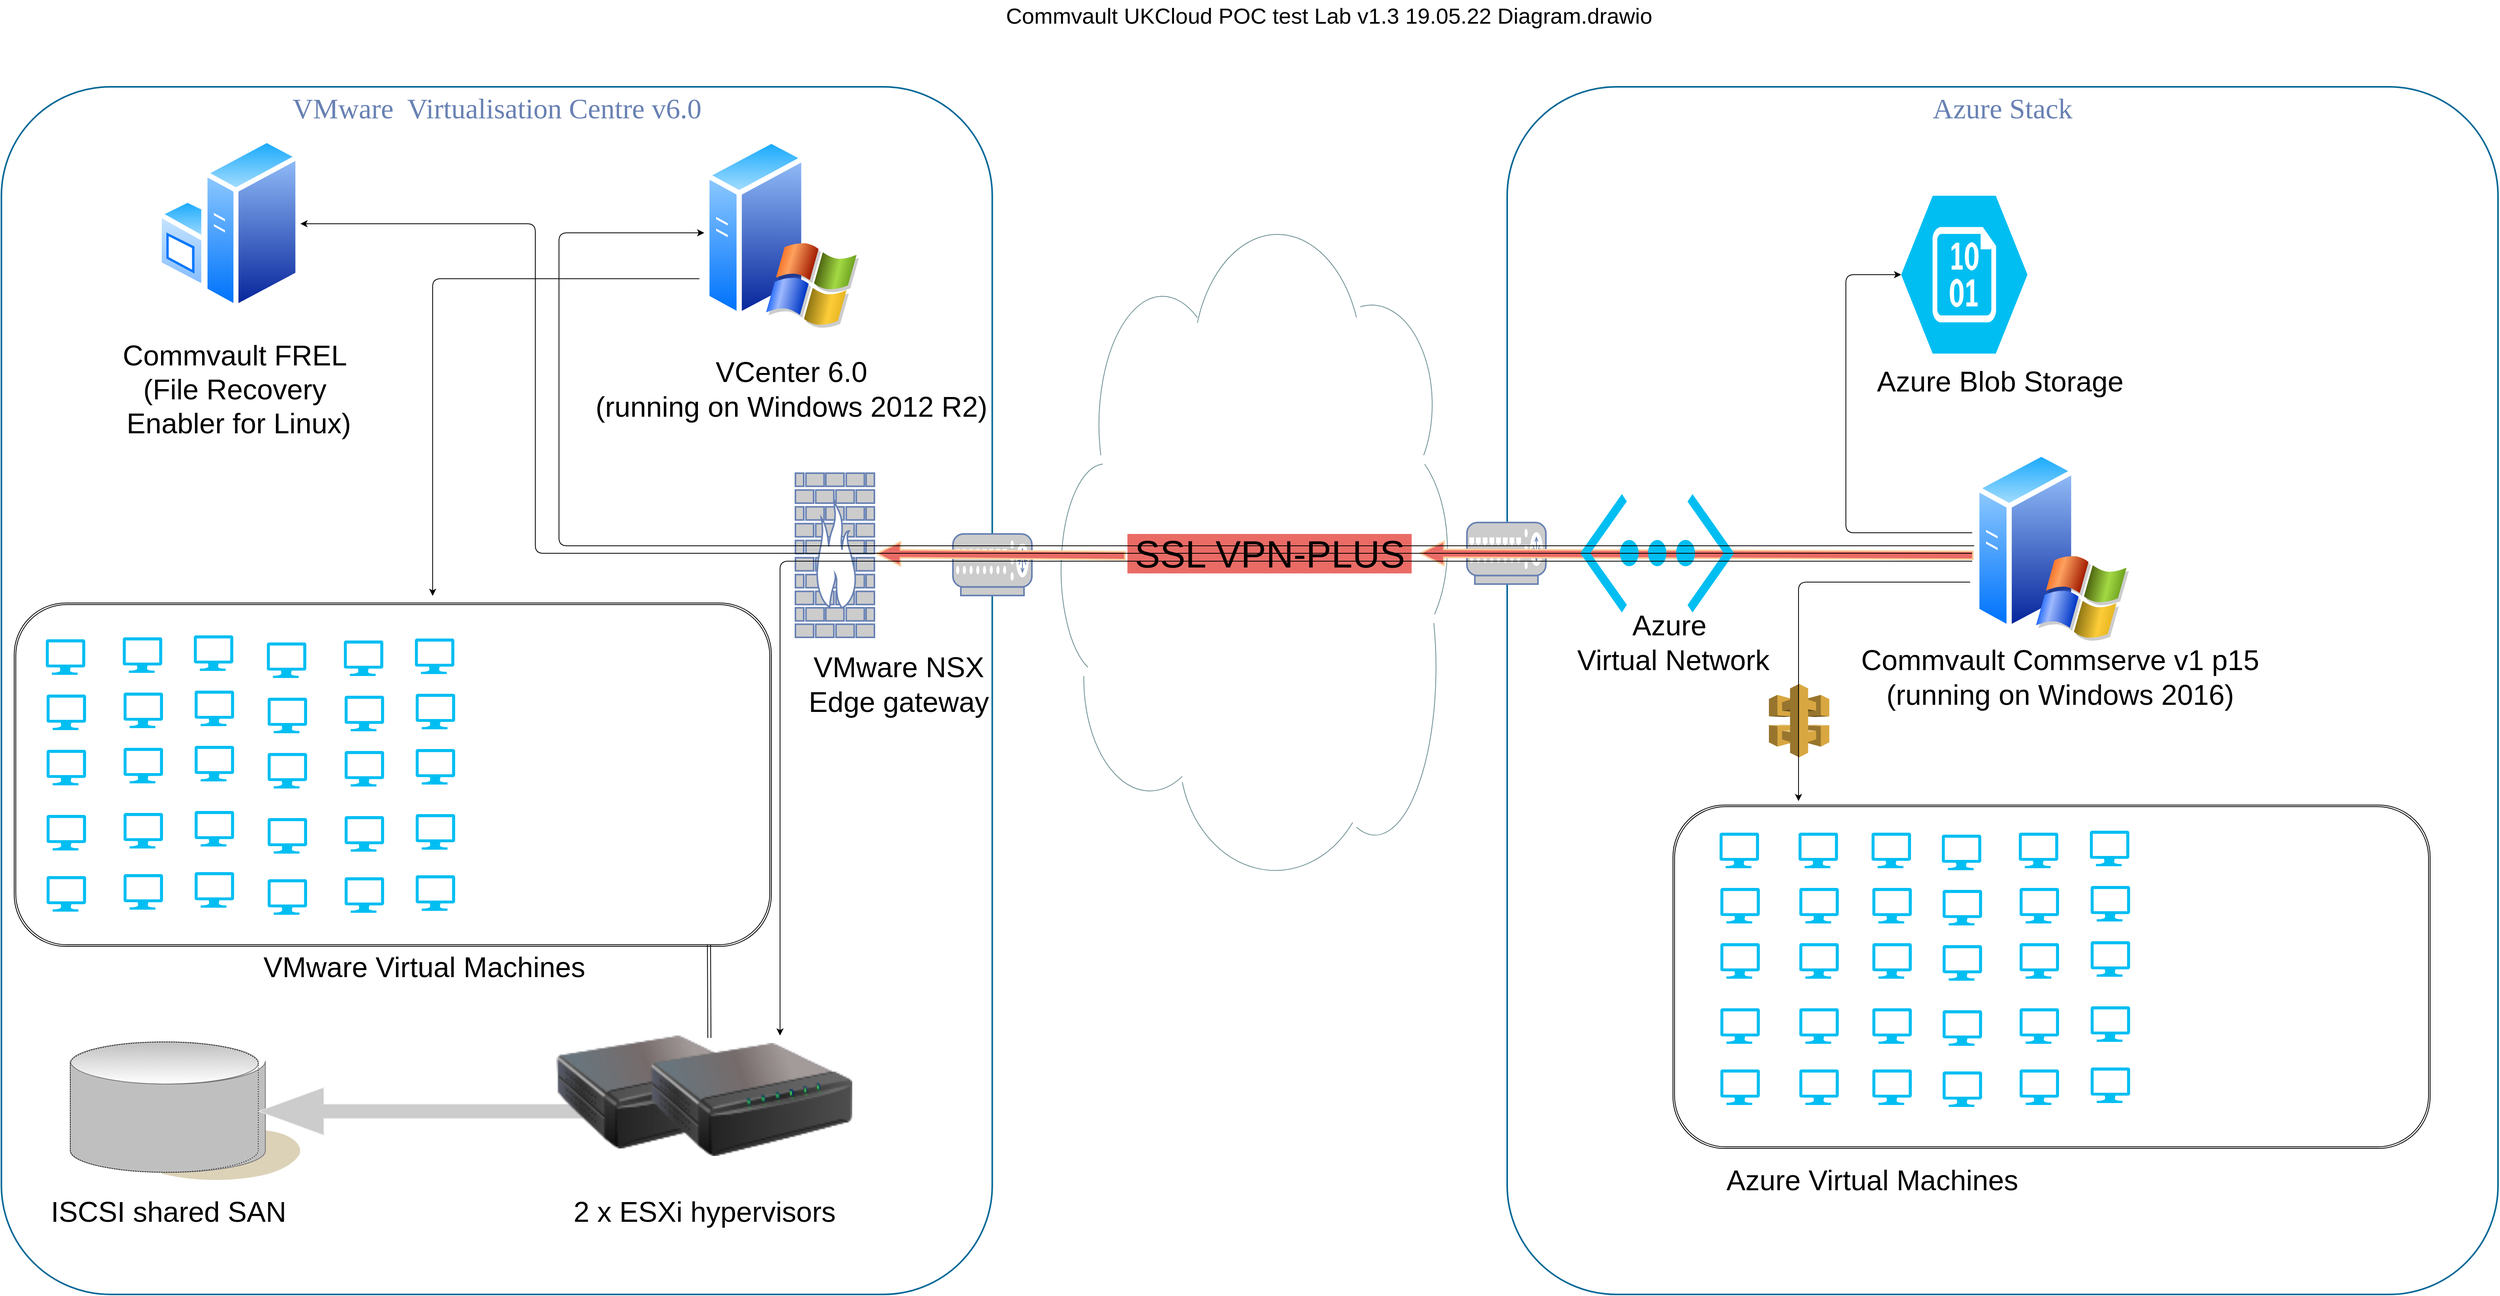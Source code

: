 <mxfile version="10.6.7" type="github"><diagram name="Page-1" id="bfe91b75-5d2c-26a0-9c1d-138518896778"><mxGraphModel dx="3980" dy="2010" grid="1" gridSize="10" guides="1" tooltips="1" connect="1" arrows="1" fold="1" page="1" pageScale="1" pageWidth="1100" pageHeight="850" background="#ffffff" math="0" shadow="0"><root><mxCell id="0"/><mxCell id="1" parent="0"/><mxCell id="DBTJwX6ibz4PtxUJpLTl-220" style="vsdxID=219;fillColor=none;gradientColor=none;strokeColor=none;labelBackgroundColor=none;rounded=0;html=1;whiteSpace=wrap;" vertex="1" parent="1"><mxGeometry x="1436" y="332" width="494" height="817" as="geometry"/></mxCell><mxCell id="DBTJwX6ibz4PtxUJpLTl-221" style="vsdxID=221;fillColor=#FFFFFF;gradientColor=none;shape=stencil(vVHLDsIgEPwajiQI6RfU+h8bu22JCGRB2/69kG1iazx58DazM/vIjjBtmiCi0CplCjecbZ8nYc5Ca+snJJsLEqYTph0C4Ujh4XvmEaqzont41gkL96naodXKrGF6YSfQtUi0OXXDVlqPfJNP6usotUhYbJIUMmQb/GGrAxpRljVycDBuc1hKM2LclX8/7H9nFfB+82Cd45T2+mcspcSRmu4F);strokeColor=none;strokeWidth=0;labelBackgroundColor=none;rounded=0;html=1;whiteSpace=wrap;" vertex="1" parent="DBTJwX6ibz4PtxUJpLTl-220"><mxGeometry x="167.864" width="211.029" height="324.562" as="geometry"/></mxCell><mxCell id="DBTJwX6ibz4PtxUJpLTl-222" style="vsdxID=222;fillColor=#FFFFFF;gradientColor=none;shape=stencil(vVHLDsIgEPwajiQI6RfU+h8bu22JCGRB2/69kG1iazx58DazM/vIjjBtmiCi0CplCjecbZ8nYc5Ca+snJJsLEqYTph0C4Ujh4XvmEaqzont41gkL96naodXKrGF6YSfQtUi0OXXDVlqPfJNP6usotUhYbJIUMmQb/GGrAxpRljVycDBuc1hKM2LclX8/7H9nFfB+82Cd45T2+mcspcSRmu4F);strokeColor=none;strokeWidth=0;labelBackgroundColor=none;rounded=0;html=1;whiteSpace=wrap;" vertex="1" parent="DBTJwX6ibz4PtxUJpLTl-220"><mxGeometry x="47.961" y="89.534" width="158.272" height="324.562" as="geometry"/></mxCell><mxCell id="DBTJwX6ibz4PtxUJpLTl-223" style="vsdxID=223;fillColor=#FFFFFF;gradientColor=none;shape=stencil(vVHLDsIgEPwajiQI6RfU+h8bu22JCGRB2/69kG1iazx58DazM/vIjjBtmiCi0CplCjecbZ8nYc5Ca+snJJsLEqYTph0C4Ujh4XvmEaqzont41gkL96naodXKrGF6YSfQtUi0OXXDVlqPfJNP6usotUhYbJIUMmQb/GGrAxpRljVycDBuc1hKM2LclX8/7H9nFfB+82Cd45T2+mcspcSRmu4F);strokeColor=none;strokeWidth=0;labelBackgroundColor=none;rounded=0;html=1;whiteSpace=wrap;" vertex="1" parent="DBTJwX6ibz4PtxUJpLTl-220"><mxGeometry y="290.986" width="105.515" height="257.411" as="geometry"/></mxCell><mxCell id="DBTJwX6ibz4PtxUJpLTl-224" style="vsdxID=224;fillColor=#FFFFFF;gradientColor=none;shape=stencil(vVHLDsIgEPwajiQI6RfU+h8bu22JCGRB2/69kG1iazx58DazM/vIjjBtmiCi0CplCjecbZ8nYc5Ca+snJJsLEqYTph0C4Ujh4XvmEaqzont41gkL96naodXKrGF6YSfQtUi0OXXDVlqPfJNP6usotUhYbJIUMmQb/GGrAxpRljVycDBuc1hKM2LclX8/7H9nFfB+82Cd45T2+mcspcSRmu4F);strokeColor=none;strokeWidth=0;labelBackgroundColor=none;rounded=0;html=1;whiteSpace=wrap;" vertex="1" parent="DBTJwX6ibz4PtxUJpLTl-220"><mxGeometry x="33.573" y="414.096" width="163.068" height="279.795" as="geometry"/></mxCell><mxCell id="DBTJwX6ibz4PtxUJpLTl-225" style="vsdxID=225;fillColor=#FFFFFF;gradientColor=none;shape=stencil(vVHLDsIgEPwajiQI6RfU+h8bu22JCGRB2/69kG1iazx58DazM/vIjjBtmiCi0CplCjecbZ8nYc5Ca+snJJsLEqYTph0C4Ujh4XvmEaqzont41gkL96naodXKrGF6YSfQtUi0OXXDVlqPfJNP6usotUhYbJIUMmQb/GGrAxpRljVycDBuc1hKM2LclX8/7H9nFfB+82Cd45T2+mcspcSRmu4F);strokeColor=none;strokeWidth=0;labelBackgroundColor=none;rounded=0;html=1;whiteSpace=wrap;" vertex="1" parent="DBTJwX6ibz4PtxUJpLTl-220"><mxGeometry x="153.476" y="458.863" width="244.602" height="335.753" as="geometry"/></mxCell><mxCell id="DBTJwX6ibz4PtxUJpLTl-226" style="vsdxID=227;fillColor=#FFFFFF;gradientColor=none;shape=stencil(vVHLDsIgEPwajiQI6RfU+h8bu22JCGRB2/69kG1iazx58DazM/vIjjBtmiCi0CplCjecbZ8nYc5Ca+snJJsLEqYTph0C4Ujh4XvmEaqzont41gkL96naodXKrGF6YSfQtUi0OXXDVlqPfJNP6usotUhYbJIUMmQb/GGrAxpRljVycDBuc1hKM2LclX8/7H9nFfB+82Cd45T2+mcspcSRmu4F);strokeColor=none;strokeWidth=0;labelBackgroundColor=none;rounded=0;html=1;whiteSpace=wrap;" vertex="1" parent="DBTJwX6ibz4PtxUJpLTl-220"><mxGeometry x="311.748" y="100.726" width="153.476" height="257.411" as="geometry"/></mxCell><mxCell id="DBTJwX6ibz4PtxUJpLTl-227" style="vsdxID=228;fillColor=#FFFFFF;gradientColor=none;shape=stencil(vVHLDsIgEPwajiQI6RfU+h8bu22JCGRB2/69kG1iazx58DazM/vIjjBtmiCi0CplCjecbZ8nYc5Ca+snJJsLEqYTph0C4Ujh4XvmEaqzont41gkL96naodXKrGF6YSfQtUi0OXXDVlqPfJNP6usotUhYbJIUMmQb/GGrAxpRljVycDBuc1hKM2LclX8/7H9nFfB+82Cd45T2+mcspcSRmu4F);strokeColor=none;strokeWidth=0;labelBackgroundColor=none;rounded=0;html=1;whiteSpace=wrap;" vertex="1" parent="DBTJwX6ibz4PtxUJpLTl-220"><mxGeometry x="335.728" y="268.603" width="153.476" height="257.411" as="geometry"/></mxCell><mxCell id="DBTJwX6ibz4PtxUJpLTl-228" style="vsdxID=229;fillColor=#FFFFFF;gradientColor=none;shape=stencil(vVHLDsIgEPwajiQI6RfU+h8bu22JCGRB2/69kG1iazx58DazM/vIjjBtmiCi0CplCjecbZ8nYc5Ca+snJJsLEqYTph0C4Ujh4XvmEaqzont41gkL96naodXKrGF6YSfQtUi0OXXDVlqPfJNP6usotUhYbJIUMmQb/GGrAxpRljVycDBuc1hKM2LclX8/7H9nFfB+82Cd45T2+mcspcSRmu4F);strokeColor=none;strokeWidth=0;labelBackgroundColor=none;rounded=0;html=1;whiteSpace=wrap;" vertex="1" parent="DBTJwX6ibz4PtxUJpLTl-220"><mxGeometry x="321.34" y="324.562" width="153.476" height="425.288" as="geometry"/></mxCell><mxCell id="DBTJwX6ibz4PtxUJpLTl-229" value="" style="verticalAlign=middle;align=center;vsdxID=230;fillColor=#FFFFFF;gradientColor=none;shape=stencil(vVHLDsIgEPwajiQI6RfU+h8bu22JCGRB2/69kG1iazx58DazM/vIjjBtmiCi0CplCjecbZ8nYc5Ca+snJJsLEqYTph0C4Ujh4XvmEaqzont41gkL96naodXKrGF6YSfQtUi0OXXDVlqPfJNP6usotUhYbJIUMmQb/GGrAxpRljVycDBuc1hKM2LclX8/7H9nFfB+82Cd45T2+mcspcSRmu4F);strokeColor=none;strokeWidth=0;labelBackgroundColor=none;rounded=0;html=1;whiteSpace=wrap;" vertex="1" parent="DBTJwX6ibz4PtxUJpLTl-220"><mxGeometry x="86.33" y="190.26" width="316.544" height="425.288" as="geometry"/></mxCell><mxCell id="DBTJwX6ibz4PtxUJpLTl-230" style="vsdxID=231;fillColor=#FFFFFF;gradientColor=none;shape=stencil(hVFLDsIgED0NSwhCSuq66j2IpS0RoRnQ1tsLIrGtJu7ezPuQeSDe+EGOCjHqA7iLmnQbBsQPiDFtBwU6RIT4EfGmc6B6cDfb5nmUSZnQ1d1Twpx9FSW8Ti5GH3mzo/Q1n7LcaLuQF7KIRUWEWMolnCMLJZ2RmmcDbOJL4iZvT2rx5rGctcfgggza2ZXaSOgVjm/hzsh+RflJqfFr/fOYv7dH8Omt08bk2pf8tue4yn/Ej08=);strokeColor=none;strokeWidth=0;labelBackgroundColor=none;rounded=0;html=1;whiteSpace=wrap;" vertex="1" parent="DBTJwX6ibz4PtxUJpLTl-220"><mxGeometry x="172.66" width="201.437" height="156.685" as="geometry"/></mxCell><mxCell id="DBTJwX6ibz4PtxUJpLTl-231" style="vsdxID=232;fillColor=none;gradientColor=none;shape=stencil(ZVDbDoIwDP2aPY6MFRN5Rv2PRQosIiPdFPx7N7uo6NvpubTbEdD4wcwotPKB3AUX24ZBwEFobacByYaIBBwFNJ0j7Mndppbn2SRnQld3TxtWzpVKpYxWD55rKOr6xZzYbugcVcr2nS72wAHKibKCoqyYy67tyveJVZrVekkumGDdtPGOhnqU8ZjsRtNvJL8gzn90fl4En69xK9/abw2R4grh+AQ=);strokeColor=#6c8f93;labelBackgroundColor=none;rounded=0;html=1;whiteSpace=wrap;" vertex="1" parent="DBTJwX6ibz4PtxUJpLTl-220"><mxGeometry x="172.66" width="201.437" height="111.918" as="geometry"/></mxCell><mxCell id="DBTJwX6ibz4PtxUJpLTl-232" style="vsdxID=233;fillColor=#FFFFFF;gradientColor=none;shape=stencil(jVHLEsIgEPsajjAUUHuv9T8YS1tGhM6Ctv69ID5a68HbkmyS2YB45Xs5KMSoD+BOatRN6BHfI8a07RXoECfEa8Sr1oHqwF1sk9+DTJtpOrtrcpiybiuIEEnF6C0jJSW78oEcssBoOxMUlC7WC05EMV+XcIwsrP1hFfD2JOVmafoKmbCctMfgggza2cw+OSOhUzjG4dbIbkH5UalhBf+8548C4vCpr9XG5Pbn/HfdEcpfxes7);strokeColor=none;strokeWidth=0;labelBackgroundColor=none;rounded=0;html=1;whiteSpace=wrap;" vertex="1" parent="DBTJwX6ibz4PtxUJpLTl-220"><mxGeometry x="47.961" y="78.342" width="124.699" height="201.452" as="geometry"/></mxCell><mxCell id="DBTJwX6ibz4PtxUJpLTl-233" style="vsdxID=234;fillColor=none;gradientColor=none;shape=stencil(ZVDbEoIgEP0aHmEQqHw3/Q8mUZlMnIXS/j5occp6O3suu3CIrPygZ0ME9wHc1Sy2DQORZyKEnQYDNkREZE1k1TkwPbj71OI86+RM6OYeacOKuYLzlBH8mWfJVPFmGrRruEQVsv2omFIYgJwoOTuVSG07WXnYL92OrFSv1lNwQQfrJlSzNmroDY3naDfqfif5xZj5j84PjODzOezlW/stIlJYoqxf);strokeColor=#6c8f93;labelBackgroundColor=none;rounded=0;html=1;whiteSpace=wrap;" vertex="1" parent="DBTJwX6ibz4PtxUJpLTl-220"><mxGeometry x="47.961" y="78.342" width="124.699" height="201.452" as="geometry"/></mxCell><mxCell id="DBTJwX6ibz4PtxUJpLTl-234" style="vsdxID=235;fillColor=#FFFFFF;gradientColor=none;shape=stencil(hZHRDoMgDEW/hkcIg0Tds3P/QSYqGQNT2XR/P0hNhrpkb+Xe09u0EFlPgxo1EXwK4O96Nm0YiLwQIYwbNJgQKyIbIuvOg+7BP12L71ElMlUP/0oJC/YVJeMidQn+RkUwicIVeWtcxvM9znNWwS06cMyGlT6XrKhQWqET55u8qmSyWAmqFjNR8EEF410+j1sFvaZxHu2s6jfWNGs9HuSf2/zfPhbf03XGWrx87u9PHSX8Jtl8AA==);strokeColor=none;strokeWidth=0;labelBackgroundColor=none;rounded=0;html=1;whiteSpace=wrap;" vertex="1" parent="DBTJwX6ibz4PtxUJpLTl-220"><mxGeometry x="28.777" y="559.589" width="124.699" height="145.493" as="geometry"/></mxCell><mxCell id="DBTJwX6ibz4PtxUJpLTl-235" style="vsdxID=236;fillColor=none;gradientColor=none;shape=stencil(ZZDREoIgEEW/hkccghm0Z7P/2MlVmUychdL+PgimtN527z27C5ep2g0wI5PCebJXXEzrB6ZOTEozDUjGh4qphqm6s4Q92fvUpn6GSMbqZh9xw5rmRCFkHJLimYV3d04s0CU4lFldfmDK9LEsdJWkDB2E2O2rykLpTHBYjeNkPXhjp+09MQL1yMM93o3Q7yy3IM5/cn5hKL5fS6lsvd8YgpQiVM0L);strokeColor=#6c8f93;labelBackgroundColor=none;rounded=0;html=1;whiteSpace=wrap;" vertex="1" parent="DBTJwX6ibz4PtxUJpLTl-220"><mxGeometry x="28.777" y="559.589" width="124.699" height="145.493" as="geometry"/></mxCell><mxCell id="DBTJwX6ibz4PtxUJpLTl-236" style="vsdxID=237;fillColor=#FFFFFF;gradientColor=none;shape=stencil(hZFBDsIgEEVPwxJCQUld13oPYmlLRGgGtPX2UrGxVBN3w/9v/mQGxCvfy0EhRn0Ad1GjbkKP+BExpm2vQIdYIV4jXrUOVAfuZpv0HuRMztXV3eeEKfUVeyIOcxejj6QIQdhLOCXeaLviy5IUZcYXlK5xCefowYLvCE80bOOXRJqnkUK8bSwn7TG4IIN2NoONhE7hOAq3RnaZ5Uelhi/55y7/d4/F53CtNibdfe1vDx2l9Em8fgI=);strokeColor=none;strokeWidth=0;labelBackgroundColor=none;rounded=0;html=1;whiteSpace=wrap;" vertex="1" parent="DBTJwX6ibz4PtxUJpLTl-220"><mxGeometry x="378.893" y="89.534" width="91.126" height="190.26" as="geometry"/></mxCell><mxCell id="DBTJwX6ibz4PtxUJpLTl-237" style="vsdxID=238;fillColor=none;gradientColor=none;shape=stencil(ZZDRDsIgDEW/hkcIA7Psfc7/IK4bxDmWgm7+vWAxOn27vfe0hTLdBmsWYEqGiP4Cq+ujZfrIlHKzBXQxKaY7ptvBI4zob3NP9WIymdXV3/OEjfqaRlRN7lLyQU4l5as+EW7wnDJ84wehicaC17VQ5BRE7qeJqi4xN5sLHH000fl5B08GR+BpFR8mM+6isAIsf3Z5XBKfj9FNvrPfIySLDqi7Jw==);strokeColor=#6c8f93;labelBackgroundColor=none;rounded=0;html=1;whiteSpace=wrap;" vertex="1" parent="DBTJwX6ibz4PtxUJpLTl-220"><mxGeometry x="378.893" y="89.534" width="91.126" height="190.26" as="geometry"/></mxCell><mxCell id="DBTJwX6ibz4PtxUJpLTl-238" style="vsdxID=239;fillColor=#FFFFFF;gradientColor=none;shape=stencil(hVHdDoIgFH4aLmEIpXlt9h4sUVkk7kBJbx+EW1Jt3X3n+znsfCDe2FHMEjFqHZiLXFTnRsSPiDE1jRKUCwjxFvGmNyAHMLepS/MsojOiq7nHDT7laEww+kjTviS0fDGnZNZq2pgPlLA6CxSUbu0CzkEDn4sUVnfFSZWY1VHuSF1kC9eEx8Iri8E44ZSZMk0LGCQOT+FeiyGT7CLl/EX/vOXP4QG8K+uV1qnxrf5ZcaDS9/D2CQ==);strokeColor=none;strokeWidth=0;labelBackgroundColor=none;rounded=0;html=1;whiteSpace=wrap;" vertex="1" parent="DBTJwX6ibz4PtxUJpLTl-220"><mxGeometry x="402.874" y="290.986" width="86.33" height="190.26" as="geometry"/></mxCell><mxCell id="DBTJwX6ibz4PtxUJpLTl-239" style="vsdxID=240;fillColor=none;gradientColor=none;shape=stencil(ZVDbDoIwDP2aPY7MVQPviP/RyIBFZKQbgn/vZpco+nZubbcjoPYDzkZo5QO5m1ltGwYBZ6G1nQZDNkQkoBFQd45MT26ZWuYzpmRCd/dIGzaeO0JRQZrS6snKQak3v3Ac6Ro9ynFdnThMOV1CUbKSE2q3LLNN4ma9JBcwWDftvBGpNzKekd2I/c7yqzHzn5wfFsHnU9zHt/dbQJS4PGhe);strokeColor=#6c8f93;labelBackgroundColor=none;rounded=0;html=1;whiteSpace=wrap;" vertex="1" parent="DBTJwX6ibz4PtxUJpLTl-220"><mxGeometry x="460.427" y="290.986" width="28.777" height="190.26" as="geometry"/></mxCell><mxCell id="DBTJwX6ibz4PtxUJpLTl-240" style="vsdxID=241;fillColor=#FFFFFF;gradientColor=none;shape=stencil(jVFLDsIgED0NyxIyxCLrqvcglrZEhGaKtt5eKiQWdeHu8T4zmQfhzTSoURNgU0B/0bNpw0D4gQAYN2g0ISLCj4Q3nUfdo7+5Nr1HtTpXdPX3dcKScsAp7NcUsEdmGJXixZxSwBq3CbDCLGsKhVnhOaqYzaKmAlIAc0JIyjKVTVJQ2BVT846lUouZKvRBBeNdoVmFva7itqqzqi+kadZ6/KJ/HvPH9RG8u+uMtan6rf7ZdaTSP/HjEw==);strokeColor=none;strokeWidth=0;labelBackgroundColor=none;rounded=0;html=1;whiteSpace=wrap;" vertex="1" parent="DBTJwX6ibz4PtxUJpLTl-220"><mxGeometry x="374.097" y="492.438" width="100.718" height="268.603" as="geometry"/></mxCell><mxCell id="DBTJwX6ibz4PtxUJpLTl-241" style="vsdxID=242;fillColor=none;gradientColor=none;shape=stencil(ZVBLDoMgED0NSwiBVOLa2ntM6qikVsyA1d6+UEha292b95mBx3TjR1iQKekDuRtutgsj02emlJ1HJBsiYrpluukd4UBunbs8L5CcCd3dI23Yc06mhJLPPNWVUObNXLIZ6BpVKmZTCaNygErC1EIWqphqI9TpsLXc2Dns1nNyAYJ180GbgAbk8RrvJxgOkt8Qlz+6vC+Cz89yKd/abwuRyg3q9gU=);strokeColor=#6c8f93;labelBackgroundColor=none;rounded=0;html=1;whiteSpace=wrap;" vertex="1" parent="DBTJwX6ibz4PtxUJpLTl-220"><mxGeometry x="374.097" y="492.438" width="100.718" height="268.603" as="geometry"/></mxCell><mxCell id="DBTJwX6ibz4PtxUJpLTl-242" style="vsdxID=243;fillColor=#FFFFFF;gradientColor=none;shape=stencil(hVHbDsIgDP0aHiEMMrM9T/0P4thGRFgKuvn3gkxl08S3055L0xbxxg1ilIhR58Ge5aRaPyC+R4wpM0hQPiDED4g3nQXZg72aNtWjiMqILvYWE+bkKyiNHkbvqS4LUlfPzjHJtTKZvC5JxVYGmosFnAID22x4hTNCF/ci2RWk5Ku8t2nGYlYOg/XCK2vyaVQL6CUO03CnRb+i3CTl+NX+uczf3QP43K1TWqez5/z2zqGVfsQPDw==);strokeColor=none;strokeWidth=0;labelBackgroundColor=none;rounded=0;html=1;whiteSpace=wrap;" vertex="1" parent="DBTJwX6ibz4PtxUJpLTl-220"><mxGeometry y="290.986" width="52.757" height="257.411" as="geometry"/></mxCell><mxCell id="DBTJwX6ibz4PtxUJpLTl-243" style="vsdxID=244;fillColor=none;gradientColor=none;shape=stencil(ZVBBEoMgDHwNRxwM1g9Y+49MRWVqxQlY7e8LE8dqe9vdbLKwQle+x8kIUD6Qe5jFNqEX+ioA7NgbsiEioWuhq9aR6cjNY8N8wuRM6Ole6cLKe7lSaQfUmzmzG1uR7nFCu7XIdMlu2uwXyBSwtLnKIoP8dHKPWCWu1ktyAYN14zFQDUidkTFQtgN2p5FfjJn+5O2JEXy/xq0cZ781RIkr1PUH);strokeColor=#6c8f93;labelBackgroundColor=none;rounded=0;html=1;whiteSpace=wrap;" vertex="1" parent="DBTJwX6ibz4PtxUJpLTl-220"><mxGeometry y="290.986" width="52.757" height="257.411" as="geometry"/></mxCell><mxCell id="DBTJwX6ibz4PtxUJpLTl-244" style="vsdxID=245;fillColor=#FFFFFF;gradientColor=none;shape=stencil(hVHbDsIgDP0aHiEMtun71P8gjm1EhKWgm38vCMZtmvjW03Np2iLeuEGMEjHqPNiLnFTrB8QPiDFlBgnKhwrxI+JNZ0H2YG+mTXgUURmrq73HhDn5qpJULLoYfaQOfaFTEmtlFmK6EjJOduVSLOAcWHgn16TgyQDZUdCcMG9w5qs9qYuswGJWDoP1witrVvO1gF7iMA13WvQryk1Sjl/tn8v82TwUn5t1Sut08iW/vXFopf/w4xM=);strokeColor=none;strokeWidth=0;labelBackgroundColor=none;rounded=0;html=1;whiteSpace=wrap;" vertex="1" parent="DBTJwX6ibz4PtxUJpLTl-220"><mxGeometry x="153.476" y="649.123" width="215.825" height="156.685" as="geometry"/></mxCell><mxCell id="DBTJwX6ibz4PtxUJpLTl-245" style="vsdxID=246;fillColor=none;gradientColor=none;shape=stencil(ZZBdEoIwDIRP08cy/RE9AOI9MhKgI1ImLYK3t51WBX1Ldr8k7TJduR4mZEo4T/aGi2l8z/SZKWXGHsn4UDFdM121lrAjO49N6ieIZKzu9hE3rGlOxAklntvukkCga3Aog+WxkDrBlGmp5UfLlBT7hYeyOL0JDqtxnKwHb+y4Oz8AdcjDQd4O0O0styBOf3J+Yii+H0uZbL3fEIKUAtT1Cw==);strokeColor=#6c8f93;labelBackgroundColor=none;rounded=0;html=1;whiteSpace=wrap;" vertex="1" parent="DBTJwX6ibz4PtxUJpLTl-220"><mxGeometry x="153.476" y="693.89" width="215.825" height="111.918" as="geometry"/></mxCell><mxCell id="7c3789c024ecab99-78" value="&lt;font style=&quot;font-size: 36px&quot;&gt;VMware&amp;nbsp; Virtualisation Centre v6.0&lt;/font&gt;" style="rounded=1;whiteSpace=wrap;html=1;shadow=0;comic=0;strokeColor=#036897;strokeWidth=2;fillColor=none;fontFamily=Verdana;fontSize=28;fontColor=#6881B3;align=center;arcSize=11;verticalAlign=top;" parent="1" vertex="1"><mxGeometry x="93.786" y="145" width="1255" height="1530" as="geometry"/></mxCell><mxCell id="FlBXMyWdOiOP7qMQ7Jjb-36" value="" style="shape=ext;double=1;rounded=1;whiteSpace=wrap;html=1;" parent="1" vertex="1"><mxGeometry x="2211" y="1055" width="959" height="435" as="geometry"/></mxCell><mxCell id="7c3789c024ecab99-8" value="" style="fontColor=#0066CC;verticalAlign=top;verticalLabelPosition=bottom;labelPosition=center;align=center;html=1;fillColor=#CCCCCC;strokeColor=#6881B3;gradientColor=none;gradientDirection=north;strokeWidth=2;shape=mxgraph.networks.firewall;rounded=0;shadow=0;comic=0;" parent="1" vertex="1"><mxGeometry x="1099.5" y="634.5" width="100" height="208" as="geometry"/></mxCell><mxCell id="7c3789c024ecab99-10" value="" style="fontColor=#0066CC;verticalAlign=top;verticalLabelPosition=bottom;labelPosition=center;align=center;html=1;fillColor=#CCCCCC;strokeColor=#6881B3;gradientColor=none;gradientDirection=north;strokeWidth=2;shape=mxgraph.networks.router;rounded=0;shadow=0;comic=0;" parent="1" vertex="1"><mxGeometry x="1299" y="711.5" width="100" height="78" as="geometry"/></mxCell><mxCell id="FlBXMyWdOiOP7qMQ7Jjb-13" value="&lt;font style=&quot;font-size: 36px&quot;&gt;Azure Stack&lt;/font&gt;" style="rounded=1;whiteSpace=wrap;html=1;shadow=0;comic=0;strokeColor=#036897;strokeWidth=2;fillColor=none;fontFamily=Verdana;fontSize=28;fontColor=#6881B3;align=center;arcSize=11;verticalAlign=top;" parent="1" vertex="1"><mxGeometry x="2001" y="145" width="1255" height="1530" as="geometry"/></mxCell><mxCell id="FlBXMyWdOiOP7qMQ7Jjb-41" value="&lt;font style=&quot;font-size: 36px&quot;&gt;Azure Virtual Machines&lt;br&gt;&lt;/font&gt;" style="text;html=1;resizable=0;autosize=1;align=center;verticalAlign=middle;points=[];fillColor=none;strokeColor=none;rounded=0;fontSize=28;" parent="1" vertex="1"><mxGeometry x="2267.5" y="1510" width="390" height="40" as="geometry"/></mxCell><mxCell id="FlBXMyWdOiOP7qMQ7Jjb-43" value="" style="group" parent="1" vertex="1" connectable="0"><mxGeometry x="2370" y="1090" width="51" height="345" as="geometry"/></mxCell><mxCell id="FlBXMyWdOiOP7qMQ7Jjb-44" value="" style="verticalLabelPosition=bottom;html=1;verticalAlign=top;align=center;strokeColor=none;fillColor=#00BEF2;shape=mxgraph.azure.computer;pointerEvents=1;" parent="FlBXMyWdOiOP7qMQ7Jjb-43" vertex="1"><mxGeometry width="50" height="45" as="geometry"/></mxCell><mxCell id="FlBXMyWdOiOP7qMQ7Jjb-45" value="" style="verticalLabelPosition=bottom;html=1;verticalAlign=top;align=center;strokeColor=none;fillColor=#00BEF2;shape=mxgraph.azure.computer;pointerEvents=1;" parent="FlBXMyWdOiOP7qMQ7Jjb-43" vertex="1"><mxGeometry x="1" y="300" width="50" height="45" as="geometry"/></mxCell><mxCell id="FlBXMyWdOiOP7qMQ7Jjb-46" value="" style="verticalLabelPosition=bottom;html=1;verticalAlign=top;align=center;strokeColor=none;fillColor=#00BEF2;shape=mxgraph.azure.computer;pointerEvents=1;" parent="FlBXMyWdOiOP7qMQ7Jjb-43" vertex="1"><mxGeometry x="1" y="222.5" width="50" height="45" as="geometry"/></mxCell><mxCell id="FlBXMyWdOiOP7qMQ7Jjb-47" value="" style="verticalLabelPosition=bottom;html=1;verticalAlign=top;align=center;strokeColor=none;fillColor=#00BEF2;shape=mxgraph.azure.computer;pointerEvents=1;" parent="FlBXMyWdOiOP7qMQ7Jjb-43" vertex="1"><mxGeometry x="1" y="140" width="50" height="45" as="geometry"/></mxCell><mxCell id="FlBXMyWdOiOP7qMQ7Jjb-48" value="" style="verticalLabelPosition=bottom;html=1;verticalAlign=top;align=center;strokeColor=none;fillColor=#00BEF2;shape=mxgraph.azure.computer;pointerEvents=1;" parent="FlBXMyWdOiOP7qMQ7Jjb-43" vertex="1"><mxGeometry x="1" y="70" width="50" height="45" as="geometry"/></mxCell><mxCell id="FlBXMyWdOiOP7qMQ7Jjb-49" value="" style="group" parent="1" vertex="1" connectable="0"><mxGeometry x="2462.5" y="1090" width="51" height="345" as="geometry"/></mxCell><mxCell id="FlBXMyWdOiOP7qMQ7Jjb-50" value="" style="verticalLabelPosition=bottom;html=1;verticalAlign=top;align=center;strokeColor=none;fillColor=#00BEF2;shape=mxgraph.azure.computer;pointerEvents=1;" parent="FlBXMyWdOiOP7qMQ7Jjb-49" vertex="1"><mxGeometry width="50" height="45" as="geometry"/></mxCell><mxCell id="FlBXMyWdOiOP7qMQ7Jjb-51" value="" style="verticalLabelPosition=bottom;html=1;verticalAlign=top;align=center;strokeColor=none;fillColor=#00BEF2;shape=mxgraph.azure.computer;pointerEvents=1;" parent="FlBXMyWdOiOP7qMQ7Jjb-49" vertex="1"><mxGeometry x="1" y="300" width="50" height="45" as="geometry"/></mxCell><mxCell id="FlBXMyWdOiOP7qMQ7Jjb-52" value="" style="verticalLabelPosition=bottom;html=1;verticalAlign=top;align=center;strokeColor=none;fillColor=#00BEF2;shape=mxgraph.azure.computer;pointerEvents=1;" parent="FlBXMyWdOiOP7qMQ7Jjb-49" vertex="1"><mxGeometry x="1" y="222.5" width="50" height="45" as="geometry"/></mxCell><mxCell id="FlBXMyWdOiOP7qMQ7Jjb-53" value="" style="verticalLabelPosition=bottom;html=1;verticalAlign=top;align=center;strokeColor=none;fillColor=#00BEF2;shape=mxgraph.azure.computer;pointerEvents=1;" parent="FlBXMyWdOiOP7qMQ7Jjb-49" vertex="1"><mxGeometry x="1" y="140" width="50" height="45" as="geometry"/></mxCell><mxCell id="FlBXMyWdOiOP7qMQ7Jjb-54" value="" style="verticalLabelPosition=bottom;html=1;verticalAlign=top;align=center;strokeColor=none;fillColor=#00BEF2;shape=mxgraph.azure.computer;pointerEvents=1;" parent="FlBXMyWdOiOP7qMQ7Jjb-49" vertex="1"><mxGeometry x="1" y="70" width="50" height="45" as="geometry"/></mxCell><mxCell id="FlBXMyWdOiOP7qMQ7Jjb-67" value="&lt;font style=&quot;font-size: 36px&quot;&gt;VMware NSX &lt;br&gt;Edge gateway&lt;br&gt;&lt;/font&gt;" style="text;html=1;resizable=0;autosize=1;align=center;verticalAlign=middle;points=[];fillColor=none;strokeColor=none;rounded=0;fontSize=28;" parent="1" vertex="1"><mxGeometry x="1110" y="861.5" width="240" height="80" as="geometry"/></mxCell><mxCell id="FlBXMyWdOiOP7qMQ7Jjb-68" value="&lt;font style=&quot;font-size: 36px&quot;&gt;VCenter 6.0&lt;br&gt;(running on Windows 2012 R2)&lt;br&gt;&lt;/font&gt;" style="text;html=1;resizable=0;autosize=1;align=center;verticalAlign=middle;points=[];fillColor=none;strokeColor=none;rounded=0;fontSize=28;" parent="1" vertex="1"><mxGeometry x="839" y="487.5" width="510" height="80" as="geometry"/></mxCell><mxCell id="DBTJwX6ibz4PtxUJpLTl-72" value="" style="group" vertex="1" connectable="0" parent="1"><mxGeometry x="2460" y="283" width="330" height="254.5" as="geometry"/></mxCell><mxCell id="FlBXMyWdOiOP7qMQ7Jjb-16" value="" style="verticalLabelPosition=bottom;html=1;verticalAlign=top;align=center;strokeColor=none;fillColor=#00BEF2;shape=mxgraph.azure.storage_blob;" parent="DBTJwX6ibz4PtxUJpLTl-72" vertex="1"><mxGeometry x="40" width="160" height="200" as="geometry"/></mxCell><mxCell id="FlBXMyWdOiOP7qMQ7Jjb-27" value="&lt;font style=&quot;font-size: 36px&quot;&gt;Azure Blob Storage&lt;br&gt;&lt;/font&gt;" style="text;html=1;resizable=0;autosize=1;align=center;verticalAlign=middle;points=[];fillColor=none;strokeColor=none;rounded=0;fontSize=28;" parent="DBTJwX6ibz4PtxUJpLTl-72" vertex="1"><mxGeometry y="214.5" width="330" height="40" as="geometry"/></mxCell><mxCell id="DBTJwX6ibz4PtxUJpLTl-73" value="" style="group" vertex="1" connectable="0" parent="1"><mxGeometry x="2439.5" y="752" width="521" height="181" as="geometry"/></mxCell><mxCell id="FlBXMyWdOiOP7qMQ7Jjb-26" value="&lt;font style=&quot;font-size: 36px&quot;&gt;Commvault Commserve v1 p15&lt;br&gt;(running on Windows 2016)&lt;br&gt;&lt;/font&gt;" style="text;html=1;resizable=0;autosize=1;align=center;verticalAlign=middle;points=[];fillColor=none;strokeColor=none;rounded=0;fontSize=28;" parent="DBTJwX6ibz4PtxUJpLTl-73" vertex="1"><mxGeometry x="1" y="101" width="520" height="80" as="geometry"/></mxCell><mxCell id="DBTJwX6ibz4PtxUJpLTl-76" value="" style="shape=ext;double=1;rounded=1;whiteSpace=wrap;html=1;" vertex="1" parent="1"><mxGeometry x="110" y="799" width="959" height="435" as="geometry"/></mxCell><mxCell id="DBTJwX6ibz4PtxUJpLTl-111" value="" style="group" vertex="1" connectable="0" parent="1"><mxGeometry x="2270" y="1090" width="51" height="345" as="geometry"/></mxCell><mxCell id="FlBXMyWdOiOP7qMQ7Jjb-42" value="" style="group" parent="DBTJwX6ibz4PtxUJpLTl-111" vertex="1" connectable="0"><mxGeometry width="51" height="345" as="geometry"/></mxCell><mxCell id="FlBXMyWdOiOP7qMQ7Jjb-28" value="" style="verticalLabelPosition=bottom;html=1;verticalAlign=top;align=center;strokeColor=none;fillColor=#00BEF2;shape=mxgraph.azure.computer;pointerEvents=1;" parent="FlBXMyWdOiOP7qMQ7Jjb-42" vertex="1"><mxGeometry width="50" height="45" as="geometry"/></mxCell><mxCell id="FlBXMyWdOiOP7qMQ7Jjb-30" value="" style="verticalLabelPosition=bottom;html=1;verticalAlign=top;align=center;strokeColor=none;fillColor=#00BEF2;shape=mxgraph.azure.computer;pointerEvents=1;" parent="FlBXMyWdOiOP7qMQ7Jjb-42" vertex="1"><mxGeometry x="1" y="300" width="50" height="45" as="geometry"/></mxCell><mxCell id="FlBXMyWdOiOP7qMQ7Jjb-32" value="" style="verticalLabelPosition=bottom;html=1;verticalAlign=top;align=center;strokeColor=none;fillColor=#00BEF2;shape=mxgraph.azure.computer;pointerEvents=1;" parent="FlBXMyWdOiOP7qMQ7Jjb-42" vertex="1"><mxGeometry x="1" y="222.5" width="50" height="45" as="geometry"/></mxCell><mxCell id="FlBXMyWdOiOP7qMQ7Jjb-33" value="" style="verticalLabelPosition=bottom;html=1;verticalAlign=top;align=center;strokeColor=none;fillColor=#00BEF2;shape=mxgraph.azure.computer;pointerEvents=1;" parent="FlBXMyWdOiOP7qMQ7Jjb-42" vertex="1"><mxGeometry x="1" y="140" width="50" height="45" as="geometry"/></mxCell><mxCell id="FlBXMyWdOiOP7qMQ7Jjb-34" value="" style="verticalLabelPosition=bottom;html=1;verticalAlign=top;align=center;strokeColor=none;fillColor=#00BEF2;shape=mxgraph.azure.computer;pointerEvents=1;" parent="FlBXMyWdOiOP7qMQ7Jjb-42" vertex="1"><mxGeometry x="1" y="70" width="50" height="45" as="geometry"/></mxCell><mxCell id="DBTJwX6ibz4PtxUJpLTl-140" value="" style="group" vertex="1" connectable="0" parent="1"><mxGeometry x="430" y="844" width="238.5" height="350" as="geometry"/></mxCell><mxCell id="DBTJwX6ibz4PtxUJpLTl-121" value="" style="group" vertex="1" connectable="0" parent="DBTJwX6ibz4PtxUJpLTl-140"><mxGeometry y="5" width="51" height="345" as="geometry"/></mxCell><mxCell id="DBTJwX6ibz4PtxUJpLTl-122" value="" style="verticalLabelPosition=bottom;html=1;verticalAlign=top;align=center;strokeColor=none;fillColor=#00BEF2;shape=mxgraph.azure.computer;pointerEvents=1;" vertex="1" parent="DBTJwX6ibz4PtxUJpLTl-121"><mxGeometry width="50" height="45" as="geometry"/></mxCell><mxCell id="DBTJwX6ibz4PtxUJpLTl-123" value="" style="verticalLabelPosition=bottom;html=1;verticalAlign=top;align=center;strokeColor=none;fillColor=#00BEF2;shape=mxgraph.azure.computer;pointerEvents=1;" vertex="1" parent="DBTJwX6ibz4PtxUJpLTl-121"><mxGeometry x="1" y="300" width="50" height="45" as="geometry"/></mxCell><mxCell id="DBTJwX6ibz4PtxUJpLTl-124" value="" style="verticalLabelPosition=bottom;html=1;verticalAlign=top;align=center;strokeColor=none;fillColor=#00BEF2;shape=mxgraph.azure.computer;pointerEvents=1;" vertex="1" parent="DBTJwX6ibz4PtxUJpLTl-121"><mxGeometry x="1" y="222.5" width="50" height="45" as="geometry"/></mxCell><mxCell id="DBTJwX6ibz4PtxUJpLTl-125" value="" style="verticalLabelPosition=bottom;html=1;verticalAlign=top;align=center;strokeColor=none;fillColor=#00BEF2;shape=mxgraph.azure.computer;pointerEvents=1;" vertex="1" parent="DBTJwX6ibz4PtxUJpLTl-121"><mxGeometry x="1" y="140" width="50" height="45" as="geometry"/></mxCell><mxCell id="DBTJwX6ibz4PtxUJpLTl-126" value="" style="verticalLabelPosition=bottom;html=1;verticalAlign=top;align=center;strokeColor=none;fillColor=#00BEF2;shape=mxgraph.azure.computer;pointerEvents=1;" vertex="1" parent="DBTJwX6ibz4PtxUJpLTl-121"><mxGeometry x="1" y="70" width="50" height="45" as="geometry"/></mxCell><mxCell id="DBTJwX6ibz4PtxUJpLTl-127" value="" style="group" vertex="1" connectable="0" parent="DBTJwX6ibz4PtxUJpLTl-140"><mxGeometry x="97.5" y="2.5" width="51" height="345" as="geometry"/></mxCell><mxCell id="DBTJwX6ibz4PtxUJpLTl-128" value="" style="verticalLabelPosition=bottom;html=1;verticalAlign=top;align=center;strokeColor=none;fillColor=#00BEF2;shape=mxgraph.azure.computer;pointerEvents=1;" vertex="1" parent="DBTJwX6ibz4PtxUJpLTl-127"><mxGeometry width="50" height="45" as="geometry"/></mxCell><mxCell id="DBTJwX6ibz4PtxUJpLTl-129" value="" style="verticalLabelPosition=bottom;html=1;verticalAlign=top;align=center;strokeColor=none;fillColor=#00BEF2;shape=mxgraph.azure.computer;pointerEvents=1;" vertex="1" parent="DBTJwX6ibz4PtxUJpLTl-127"><mxGeometry x="1" y="300" width="50" height="45" as="geometry"/></mxCell><mxCell id="DBTJwX6ibz4PtxUJpLTl-130" value="" style="verticalLabelPosition=bottom;html=1;verticalAlign=top;align=center;strokeColor=none;fillColor=#00BEF2;shape=mxgraph.azure.computer;pointerEvents=1;" vertex="1" parent="DBTJwX6ibz4PtxUJpLTl-127"><mxGeometry x="1" y="222.5" width="50" height="45" as="geometry"/></mxCell><mxCell id="DBTJwX6ibz4PtxUJpLTl-131" value="" style="verticalLabelPosition=bottom;html=1;verticalAlign=top;align=center;strokeColor=none;fillColor=#00BEF2;shape=mxgraph.azure.computer;pointerEvents=1;" vertex="1" parent="DBTJwX6ibz4PtxUJpLTl-127"><mxGeometry x="1" y="140" width="50" height="45" as="geometry"/></mxCell><mxCell id="DBTJwX6ibz4PtxUJpLTl-132" value="" style="verticalLabelPosition=bottom;html=1;verticalAlign=top;align=center;strokeColor=none;fillColor=#00BEF2;shape=mxgraph.azure.computer;pointerEvents=1;" vertex="1" parent="DBTJwX6ibz4PtxUJpLTl-127"><mxGeometry x="1" y="70" width="50" height="45" as="geometry"/></mxCell><mxCell id="DBTJwX6ibz4PtxUJpLTl-133" value="" style="group" vertex="1" connectable="0" parent="DBTJwX6ibz4PtxUJpLTl-140"><mxGeometry x="187.5" width="51" height="345" as="geometry"/></mxCell><mxCell id="DBTJwX6ibz4PtxUJpLTl-134" value="" style="verticalLabelPosition=bottom;html=1;verticalAlign=top;align=center;strokeColor=none;fillColor=#00BEF2;shape=mxgraph.azure.computer;pointerEvents=1;" vertex="1" parent="DBTJwX6ibz4PtxUJpLTl-133"><mxGeometry width="50" height="45" as="geometry"/></mxCell><mxCell id="DBTJwX6ibz4PtxUJpLTl-135" value="" style="verticalLabelPosition=bottom;html=1;verticalAlign=top;align=center;strokeColor=none;fillColor=#00BEF2;shape=mxgraph.azure.computer;pointerEvents=1;" vertex="1" parent="DBTJwX6ibz4PtxUJpLTl-133"><mxGeometry x="1" y="300" width="50" height="45" as="geometry"/></mxCell><mxCell id="DBTJwX6ibz4PtxUJpLTl-136" value="" style="verticalLabelPosition=bottom;html=1;verticalAlign=top;align=center;strokeColor=none;fillColor=#00BEF2;shape=mxgraph.azure.computer;pointerEvents=1;" vertex="1" parent="DBTJwX6ibz4PtxUJpLTl-133"><mxGeometry x="1" y="222.5" width="50" height="45" as="geometry"/></mxCell><mxCell id="DBTJwX6ibz4PtxUJpLTl-137" value="" style="verticalLabelPosition=bottom;html=1;verticalAlign=top;align=center;strokeColor=none;fillColor=#00BEF2;shape=mxgraph.azure.computer;pointerEvents=1;" vertex="1" parent="DBTJwX6ibz4PtxUJpLTl-133"><mxGeometry x="1" y="140" width="50" height="45" as="geometry"/></mxCell><mxCell id="DBTJwX6ibz4PtxUJpLTl-138" value="" style="verticalLabelPosition=bottom;html=1;verticalAlign=top;align=center;strokeColor=none;fillColor=#00BEF2;shape=mxgraph.azure.computer;pointerEvents=1;" vertex="1" parent="DBTJwX6ibz4PtxUJpLTl-133"><mxGeometry x="1" y="70" width="50" height="45" as="geometry"/></mxCell><mxCell id="DBTJwX6ibz4PtxUJpLTl-141" value="" style="group" vertex="1" connectable="0" parent="1"><mxGeometry x="150" y="840" width="238.5" height="350" as="geometry"/></mxCell><mxCell id="DBTJwX6ibz4PtxUJpLTl-142" value="" style="group" vertex="1" connectable="0" parent="DBTJwX6ibz4PtxUJpLTl-141"><mxGeometry y="5" width="51" height="345" as="geometry"/></mxCell><mxCell id="DBTJwX6ibz4PtxUJpLTl-143" value="" style="verticalLabelPosition=bottom;html=1;verticalAlign=top;align=center;strokeColor=none;fillColor=#00BEF2;shape=mxgraph.azure.computer;pointerEvents=1;" vertex="1" parent="DBTJwX6ibz4PtxUJpLTl-142"><mxGeometry width="50" height="45" as="geometry"/></mxCell><mxCell id="DBTJwX6ibz4PtxUJpLTl-144" value="" style="verticalLabelPosition=bottom;html=1;verticalAlign=top;align=center;strokeColor=none;fillColor=#00BEF2;shape=mxgraph.azure.computer;pointerEvents=1;" vertex="1" parent="DBTJwX6ibz4PtxUJpLTl-142"><mxGeometry x="1" y="300" width="50" height="45" as="geometry"/></mxCell><mxCell id="DBTJwX6ibz4PtxUJpLTl-145" value="" style="verticalLabelPosition=bottom;html=1;verticalAlign=top;align=center;strokeColor=none;fillColor=#00BEF2;shape=mxgraph.azure.computer;pointerEvents=1;" vertex="1" parent="DBTJwX6ibz4PtxUJpLTl-142"><mxGeometry x="1" y="222.5" width="50" height="45" as="geometry"/></mxCell><mxCell id="DBTJwX6ibz4PtxUJpLTl-146" value="" style="verticalLabelPosition=bottom;html=1;verticalAlign=top;align=center;strokeColor=none;fillColor=#00BEF2;shape=mxgraph.azure.computer;pointerEvents=1;" vertex="1" parent="DBTJwX6ibz4PtxUJpLTl-142"><mxGeometry x="1" y="140" width="50" height="45" as="geometry"/></mxCell><mxCell id="DBTJwX6ibz4PtxUJpLTl-147" value="" style="verticalLabelPosition=bottom;html=1;verticalAlign=top;align=center;strokeColor=none;fillColor=#00BEF2;shape=mxgraph.azure.computer;pointerEvents=1;" vertex="1" parent="DBTJwX6ibz4PtxUJpLTl-142"><mxGeometry x="1" y="70" width="50" height="45" as="geometry"/></mxCell><mxCell id="DBTJwX6ibz4PtxUJpLTl-148" value="" style="group" vertex="1" connectable="0" parent="DBTJwX6ibz4PtxUJpLTl-141"><mxGeometry x="97.5" y="2.5" width="51" height="345" as="geometry"/></mxCell><mxCell id="DBTJwX6ibz4PtxUJpLTl-149" value="" style="verticalLabelPosition=bottom;html=1;verticalAlign=top;align=center;strokeColor=none;fillColor=#00BEF2;shape=mxgraph.azure.computer;pointerEvents=1;" vertex="1" parent="DBTJwX6ibz4PtxUJpLTl-148"><mxGeometry width="50" height="45" as="geometry"/></mxCell><mxCell id="DBTJwX6ibz4PtxUJpLTl-150" value="" style="verticalLabelPosition=bottom;html=1;verticalAlign=top;align=center;strokeColor=none;fillColor=#00BEF2;shape=mxgraph.azure.computer;pointerEvents=1;" vertex="1" parent="DBTJwX6ibz4PtxUJpLTl-148"><mxGeometry x="1" y="300" width="50" height="45" as="geometry"/></mxCell><mxCell id="DBTJwX6ibz4PtxUJpLTl-151" value="" style="verticalLabelPosition=bottom;html=1;verticalAlign=top;align=center;strokeColor=none;fillColor=#00BEF2;shape=mxgraph.azure.computer;pointerEvents=1;" vertex="1" parent="DBTJwX6ibz4PtxUJpLTl-148"><mxGeometry x="1" y="222.5" width="50" height="45" as="geometry"/></mxCell><mxCell id="DBTJwX6ibz4PtxUJpLTl-152" value="" style="verticalLabelPosition=bottom;html=1;verticalAlign=top;align=center;strokeColor=none;fillColor=#00BEF2;shape=mxgraph.azure.computer;pointerEvents=1;" vertex="1" parent="DBTJwX6ibz4PtxUJpLTl-148"><mxGeometry x="1" y="140" width="50" height="45" as="geometry"/></mxCell><mxCell id="DBTJwX6ibz4PtxUJpLTl-153" value="" style="verticalLabelPosition=bottom;html=1;verticalAlign=top;align=center;strokeColor=none;fillColor=#00BEF2;shape=mxgraph.azure.computer;pointerEvents=1;" vertex="1" parent="DBTJwX6ibz4PtxUJpLTl-148"><mxGeometry x="1" y="70" width="50" height="45" as="geometry"/></mxCell><mxCell id="DBTJwX6ibz4PtxUJpLTl-154" value="" style="group" vertex="1" connectable="0" parent="DBTJwX6ibz4PtxUJpLTl-141"><mxGeometry x="187.5" width="51" height="345" as="geometry"/></mxCell><mxCell id="DBTJwX6ibz4PtxUJpLTl-155" value="" style="verticalLabelPosition=bottom;html=1;verticalAlign=top;align=center;strokeColor=none;fillColor=#00BEF2;shape=mxgraph.azure.computer;pointerEvents=1;" vertex="1" parent="DBTJwX6ibz4PtxUJpLTl-154"><mxGeometry width="50" height="45" as="geometry"/></mxCell><mxCell id="DBTJwX6ibz4PtxUJpLTl-156" value="" style="verticalLabelPosition=bottom;html=1;verticalAlign=top;align=center;strokeColor=none;fillColor=#00BEF2;shape=mxgraph.azure.computer;pointerEvents=1;" vertex="1" parent="DBTJwX6ibz4PtxUJpLTl-154"><mxGeometry x="1" y="300" width="50" height="45" as="geometry"/></mxCell><mxCell id="DBTJwX6ibz4PtxUJpLTl-157" value="" style="verticalLabelPosition=bottom;html=1;verticalAlign=top;align=center;strokeColor=none;fillColor=#00BEF2;shape=mxgraph.azure.computer;pointerEvents=1;" vertex="1" parent="DBTJwX6ibz4PtxUJpLTl-154"><mxGeometry x="1" y="222.5" width="50" height="45" as="geometry"/></mxCell><mxCell id="DBTJwX6ibz4PtxUJpLTl-158" value="" style="verticalLabelPosition=bottom;html=1;verticalAlign=top;align=center;strokeColor=none;fillColor=#00BEF2;shape=mxgraph.azure.computer;pointerEvents=1;" vertex="1" parent="DBTJwX6ibz4PtxUJpLTl-154"><mxGeometry x="1" y="140" width="50" height="45" as="geometry"/></mxCell><mxCell id="DBTJwX6ibz4PtxUJpLTl-159" value="" style="verticalLabelPosition=bottom;html=1;verticalAlign=top;align=center;strokeColor=none;fillColor=#00BEF2;shape=mxgraph.azure.computer;pointerEvents=1;" vertex="1" parent="DBTJwX6ibz4PtxUJpLTl-154"><mxGeometry x="1" y="70" width="50" height="45" as="geometry"/></mxCell><mxCell id="DBTJwX6ibz4PtxUJpLTl-162" value="" style="group" vertex="1" connectable="0" parent="1"><mxGeometry x="2551.5" y="1087.5" width="238.5" height="350" as="geometry"/></mxCell><mxCell id="DBTJwX6ibz4PtxUJpLTl-163" value="" style="group" vertex="1" connectable="0" parent="DBTJwX6ibz4PtxUJpLTl-162"><mxGeometry y="5" width="51" height="345" as="geometry"/></mxCell><mxCell id="DBTJwX6ibz4PtxUJpLTl-164" value="" style="verticalLabelPosition=bottom;html=1;verticalAlign=top;align=center;strokeColor=none;fillColor=#00BEF2;shape=mxgraph.azure.computer;pointerEvents=1;" vertex="1" parent="DBTJwX6ibz4PtxUJpLTl-163"><mxGeometry width="50" height="45" as="geometry"/></mxCell><mxCell id="DBTJwX6ibz4PtxUJpLTl-165" value="" style="verticalLabelPosition=bottom;html=1;verticalAlign=top;align=center;strokeColor=none;fillColor=#00BEF2;shape=mxgraph.azure.computer;pointerEvents=1;" vertex="1" parent="DBTJwX6ibz4PtxUJpLTl-163"><mxGeometry x="1" y="300" width="50" height="45" as="geometry"/></mxCell><mxCell id="DBTJwX6ibz4PtxUJpLTl-166" value="" style="verticalLabelPosition=bottom;html=1;verticalAlign=top;align=center;strokeColor=none;fillColor=#00BEF2;shape=mxgraph.azure.computer;pointerEvents=1;" vertex="1" parent="DBTJwX6ibz4PtxUJpLTl-163"><mxGeometry x="1" y="222.5" width="50" height="45" as="geometry"/></mxCell><mxCell id="DBTJwX6ibz4PtxUJpLTl-167" value="" style="verticalLabelPosition=bottom;html=1;verticalAlign=top;align=center;strokeColor=none;fillColor=#00BEF2;shape=mxgraph.azure.computer;pointerEvents=1;" vertex="1" parent="DBTJwX6ibz4PtxUJpLTl-163"><mxGeometry x="1" y="140" width="50" height="45" as="geometry"/></mxCell><mxCell id="DBTJwX6ibz4PtxUJpLTl-168" value="" style="verticalLabelPosition=bottom;html=1;verticalAlign=top;align=center;strokeColor=none;fillColor=#00BEF2;shape=mxgraph.azure.computer;pointerEvents=1;" vertex="1" parent="DBTJwX6ibz4PtxUJpLTl-163"><mxGeometry x="1" y="70" width="50" height="45" as="geometry"/></mxCell><mxCell id="DBTJwX6ibz4PtxUJpLTl-169" value="" style="group" vertex="1" connectable="0" parent="DBTJwX6ibz4PtxUJpLTl-162"><mxGeometry x="97.5" y="2.5" width="51" height="345" as="geometry"/></mxCell><mxCell id="DBTJwX6ibz4PtxUJpLTl-170" value="" style="verticalLabelPosition=bottom;html=1;verticalAlign=top;align=center;strokeColor=none;fillColor=#00BEF2;shape=mxgraph.azure.computer;pointerEvents=1;" vertex="1" parent="DBTJwX6ibz4PtxUJpLTl-169"><mxGeometry width="50" height="45" as="geometry"/></mxCell><mxCell id="DBTJwX6ibz4PtxUJpLTl-171" value="" style="verticalLabelPosition=bottom;html=1;verticalAlign=top;align=center;strokeColor=none;fillColor=#00BEF2;shape=mxgraph.azure.computer;pointerEvents=1;" vertex="1" parent="DBTJwX6ibz4PtxUJpLTl-169"><mxGeometry x="1" y="300" width="50" height="45" as="geometry"/></mxCell><mxCell id="DBTJwX6ibz4PtxUJpLTl-172" value="" style="verticalLabelPosition=bottom;html=1;verticalAlign=top;align=center;strokeColor=none;fillColor=#00BEF2;shape=mxgraph.azure.computer;pointerEvents=1;" vertex="1" parent="DBTJwX6ibz4PtxUJpLTl-169"><mxGeometry x="1" y="222.5" width="50" height="45" as="geometry"/></mxCell><mxCell id="DBTJwX6ibz4PtxUJpLTl-173" value="" style="verticalLabelPosition=bottom;html=1;verticalAlign=top;align=center;strokeColor=none;fillColor=#00BEF2;shape=mxgraph.azure.computer;pointerEvents=1;" vertex="1" parent="DBTJwX6ibz4PtxUJpLTl-169"><mxGeometry x="1" y="140" width="50" height="45" as="geometry"/></mxCell><mxCell id="DBTJwX6ibz4PtxUJpLTl-174" value="" style="verticalLabelPosition=bottom;html=1;verticalAlign=top;align=center;strokeColor=none;fillColor=#00BEF2;shape=mxgraph.azure.computer;pointerEvents=1;" vertex="1" parent="DBTJwX6ibz4PtxUJpLTl-169"><mxGeometry x="1" y="70" width="50" height="45" as="geometry"/></mxCell><mxCell id="DBTJwX6ibz4PtxUJpLTl-175" value="" style="group" vertex="1" connectable="0" parent="DBTJwX6ibz4PtxUJpLTl-162"><mxGeometry x="187.5" width="51" height="345" as="geometry"/></mxCell><mxCell id="DBTJwX6ibz4PtxUJpLTl-176" value="" style="verticalLabelPosition=bottom;html=1;verticalAlign=top;align=center;strokeColor=none;fillColor=#00BEF2;shape=mxgraph.azure.computer;pointerEvents=1;" vertex="1" parent="DBTJwX6ibz4PtxUJpLTl-175"><mxGeometry width="50" height="45" as="geometry"/></mxCell><mxCell id="DBTJwX6ibz4PtxUJpLTl-177" value="" style="verticalLabelPosition=bottom;html=1;verticalAlign=top;align=center;strokeColor=none;fillColor=#00BEF2;shape=mxgraph.azure.computer;pointerEvents=1;" vertex="1" parent="DBTJwX6ibz4PtxUJpLTl-175"><mxGeometry x="1" y="300" width="50" height="45" as="geometry"/></mxCell><mxCell id="DBTJwX6ibz4PtxUJpLTl-178" value="" style="verticalLabelPosition=bottom;html=1;verticalAlign=top;align=center;strokeColor=none;fillColor=#00BEF2;shape=mxgraph.azure.computer;pointerEvents=1;" vertex="1" parent="DBTJwX6ibz4PtxUJpLTl-175"><mxGeometry x="1" y="222.5" width="50" height="45" as="geometry"/></mxCell><mxCell id="DBTJwX6ibz4PtxUJpLTl-179" value="" style="verticalLabelPosition=bottom;html=1;verticalAlign=top;align=center;strokeColor=none;fillColor=#00BEF2;shape=mxgraph.azure.computer;pointerEvents=1;" vertex="1" parent="DBTJwX6ibz4PtxUJpLTl-175"><mxGeometry x="1" y="140" width="50" height="45" as="geometry"/></mxCell><mxCell id="DBTJwX6ibz4PtxUJpLTl-180" value="" style="verticalLabelPosition=bottom;html=1;verticalAlign=top;align=center;strokeColor=none;fillColor=#00BEF2;shape=mxgraph.azure.computer;pointerEvents=1;" vertex="1" parent="DBTJwX6ibz4PtxUJpLTl-175"><mxGeometry x="1" y="70" width="50" height="45" as="geometry"/></mxCell><mxCell id="DBTJwX6ibz4PtxUJpLTl-181" value="&lt;font style=&quot;font-size: 36px&quot;&gt;VMware Virtual Machines&lt;br&gt;&lt;/font&gt;" style="text;html=1;resizable=0;autosize=1;align=center;verticalAlign=middle;points=[];fillColor=none;strokeColor=none;rounded=0;fontSize=28;" vertex="1" parent="1"><mxGeometry x="419" y="1240" width="420" height="40" as="geometry"/></mxCell><mxCell id="DBTJwX6ibz4PtxUJpLTl-184" value="&lt;font style=&quot;font-size: 36px&quot;&gt;Commvault FREL &lt;br&gt;(File Recovery&lt;br&gt;&amp;nbsp;Enabler for Linux)&lt;br&gt;&lt;/font&gt;" style="text;html=1;resizable=0;autosize=1;align=center;verticalAlign=middle;points=[];fillColor=none;strokeColor=none;rounded=0;fontSize=28;" vertex="1" parent="1"><mxGeometry x="233.5" y="472.5" width="310" height="110" as="geometry"/></mxCell><mxCell id="DBTJwX6ibz4PtxUJpLTl-185" value="" style="aspect=fixed;perimeter=ellipsePerimeter;html=1;align=center;shadow=0;dashed=0;spacingTop=3;image;image=img/lib/active_directory/windows_server_2.svg;" vertex="1" parent="1"><mxGeometry x="984" y="207.5" width="196" height="245" as="geometry"/></mxCell><mxCell id="DBTJwX6ibz4PtxUJpLTl-186" value="" style="aspect=fixed;perimeter=ellipsePerimeter;html=1;align=center;shadow=0;dashed=0;spacingTop=3;image;image=img/lib/active_directory/windows_server.svg;" vertex="1" parent="1"><mxGeometry x="290.5" y="207.5" width="182" height="222" as="geometry"/></mxCell><mxCell id="DBTJwX6ibz4PtxUJpLTl-188" value="" style="aspect=fixed;perimeter=ellipsePerimeter;html=1;align=center;shadow=0;dashed=0;spacingTop=3;image;image=img/lib/active_directory/windows_server_2.svg;" vertex="1" parent="1"><mxGeometry x="2592.5" y="604" width="196" height="245" as="geometry"/></mxCell><mxCell id="DBTJwX6ibz4PtxUJpLTl-191" value="" style="fontColor=#0066CC;verticalAlign=top;verticalLabelPosition=bottom;labelPosition=center;align=center;html=1;fillColor=#CCCCCC;strokeColor=#6881B3;gradientColor=none;gradientDirection=north;strokeWidth=2;shape=mxgraph.networks.router;rounded=0;shadow=0;comic=0;" vertex="1" parent="1"><mxGeometry x="1950" y="697" width="100" height="78" as="geometry"/></mxCell><mxCell id="DBTJwX6ibz4PtxUJpLTl-192" style="html=1;labelBackgroundColor=none;endArrow=none;endFill=0;strokeWidth=2;fontFamily=Verdana;fontSize=28;fontColor=#6881B3;shape=arrow;strokeColor=#FFCC99;edgeStyle=elbowEdgeStyle;elbow=vertical;shadow=0;exitX=-0.009;exitY=0.549;exitDx=0;exitDy=0;entryX=1.03;entryY=0.49;entryDx=0;entryDy=0;entryPerimeter=0;exitPerimeter=0;fillColor=#EA6B66;" edge="1" parent="1" source="DBTJwX6ibz4PtxUJpLTl-196" target="7c3789c024ecab99-8"><mxGeometry relative="1" as="geometry"><mxPoint x="1740" y="162.5" as="sourcePoint"/><mxPoint x="1470" y="740" as="targetPoint"/><Array as="points"><mxPoint x="1517" y="742"/></Array></mxGeometry></mxCell><mxCell id="DBTJwX6ibz4PtxUJpLTl-196" value="&lt;font&gt;&lt;span&gt;&lt;font style=&quot;font-size: 48px&quot;&gt;SSL VPN-PLUS&lt;/font&gt;&lt;/span&gt;&lt;br&gt;&lt;/font&gt;" style="text;html=1;resizable=0;autosize=1;align=center;verticalAlign=middle;points=[];fillColor=#EA6B66;strokeColor=none;rounded=0;fontSize=28;" vertex="1" parent="1"><mxGeometry x="1520" y="711.5" width="360" height="50" as="geometry"/></mxCell><mxCell id="DBTJwX6ibz4PtxUJpLTl-197" style="html=1;labelBackgroundColor=none;endArrow=none;endFill=0;strokeWidth=2;fontFamily=Verdana;fontSize=28;fontColor=#6881B3;shape=arrow;strokeColor=#FFCC99;edgeStyle=elbowEdgeStyle;elbow=vertical;shadow=0;exitX=-0.009;exitY=0.549;exitDx=0;exitDy=0;entryX=1.03;entryY=0.49;entryDx=0;entryDy=0;entryPerimeter=0;exitPerimeter=0;fillColor=#EA6B66;" edge="1" parent="1" source="DBTJwX6ibz4PtxUJpLTl-188" target="DBTJwX6ibz4PtxUJpLTl-196"><mxGeometry relative="1" as="geometry"><mxPoint x="2590" y="738" as="sourcePoint"/><mxPoint x="1202" y="736" as="targetPoint"/><Array as="points"><mxPoint x="1590" y="252"/></Array></mxGeometry></mxCell><mxCell id="DBTJwX6ibz4PtxUJpLTl-198" value="" style="group" vertex="1" connectable="0" parent="1"><mxGeometry x="2081" y="661" width="260" height="228" as="geometry"/></mxCell><mxCell id="FlBXMyWdOiOP7qMQ7Jjb-21" value="" style="verticalLabelPosition=bottom;html=1;verticalAlign=top;align=center;strokeColor=none;fillColor=#00BEF2;shape=mxgraph.azure.virtual_network;pointerEvents=1;" parent="DBTJwX6ibz4PtxUJpLTl-198" vertex="1"><mxGeometry x="12.5" width="195" height="150" as="geometry"/></mxCell><mxCell id="DBTJwX6ibz4PtxUJpLTl-74" value="&lt;font style=&quot;font-size: 36px&quot;&gt;Azure&amp;nbsp;&lt;br&gt;Virtual Network&lt;br&gt;&lt;/font&gt;" style="text;html=1;resizable=0;autosize=1;align=center;verticalAlign=middle;points=[];fillColor=none;strokeColor=none;rounded=0;fontSize=28;" vertex="1" parent="DBTJwX6ibz4PtxUJpLTl-198"><mxGeometry y="148" width="260" height="80" as="geometry"/></mxCell><mxCell id="DBTJwX6ibz4PtxUJpLTl-210" value="" style="edgeStyle=elbowEdgeStyle;elbow=horizontal;endArrow=classic;html=1;shadow=0;strokeColor=#000000;fillColor=#000000;entryX=0;entryY=0.5;entryDx=0;entryDy=0;entryPerimeter=0;" edge="1" parent="1" target="FlBXMyWdOiOP7qMQ7Jjb-16"><mxGeometry width="50" height="50" relative="1" as="geometry"><mxPoint x="2590" y="710" as="sourcePoint"/><mxPoint x="2380" y="330" as="targetPoint"/><Array as="points"><mxPoint x="2430" y="500"/></Array></mxGeometry></mxCell><mxCell id="DBTJwX6ibz4PtxUJpLTl-211" value="" style="outlineConnect=0;dashed=0;verticalLabelPosition=bottom;verticalAlign=top;align=center;html=1;shape=mxgraph.aws3.api_gateway;fillColor=#D9A741;gradientColor=none;" vertex="1" parent="1"><mxGeometry x="2332.5" y="901.5" width="76.5" height="93" as="geometry"/></mxCell><mxCell id="DBTJwX6ibz4PtxUJpLTl-213" value="" style="edgeStyle=elbowEdgeStyle;elbow=horizontal;endArrow=classic;html=1;shadow=0;strokeColor=#000000;fillColor=#000000;exitX=-0.026;exitY=0.688;exitDx=0;exitDy=0;exitPerimeter=0;" edge="1" parent="1" source="DBTJwX6ibz4PtxUJpLTl-188"><mxGeometry width="50" height="50" relative="1" as="geometry"><mxPoint x="2341" y="634.5" as="sourcePoint"/><mxPoint x="2370" y="1050" as="targetPoint"/><Array as="points"><mxPoint x="2370" y="920"/></Array></mxGeometry></mxCell><mxCell id="DBTJwX6ibz4PtxUJpLTl-215" value="" style="edgeStyle=elbowEdgeStyle;elbow=horizontal;endArrow=classic;html=1;shadow=0;strokeColor=#000000;fillColor=#000000;exitX=0;exitY=0.5;exitDx=0;exitDy=0;entryX=0;entryY=0.5;entryDx=0;entryDy=0;" edge="1" parent="1" source="DBTJwX6ibz4PtxUJpLTl-188" target="DBTJwX6ibz4PtxUJpLTl-185"><mxGeometry width="50" height="50" relative="1" as="geometry"><mxPoint x="2020.5" y="472.714" as="sourcePoint"/><mxPoint x="1931.929" y="72.714" as="targetPoint"/><Array as="points"><mxPoint x="800" y="590"/></Array></mxGeometry></mxCell><mxCell id="DBTJwX6ibz4PtxUJpLTl-216" value="" style="edgeStyle=elbowEdgeStyle;elbow=horizontal;endArrow=classic;html=1;shadow=0;strokeColor=#000000;fillColor=#000000;" edge="1" parent="1" target="DBTJwX6ibz4PtxUJpLTl-186"><mxGeometry width="50" height="50" relative="1" as="geometry"><mxPoint x="2590" y="736" as="sourcePoint"/><mxPoint x="994" y="340" as="targetPoint"/><Array as="points"><mxPoint x="770" y="530"/></Array></mxGeometry></mxCell><mxCell id="DBTJwX6ibz4PtxUJpLTl-246" value="" style="edgeStyle=elbowEdgeStyle;elbow=horizontal;endArrow=classic;html=1;shadow=0;strokeColor=#000000;fillColor=#000000;exitX=-0.031;exitY=0.737;exitDx=0;exitDy=0;exitPerimeter=0;" edge="1" parent="1" source="DBTJwX6ibz4PtxUJpLTl-185"><mxGeometry width="50" height="50" relative="1" as="geometry"><mxPoint x="1399" y="388" as="sourcePoint"/><mxPoint x="640" y="790" as="targetPoint"/><Array as="points"><mxPoint x="640" y="650"/><mxPoint x="660" y="610"/></Array></mxGeometry></mxCell><mxCell id="DBTJwX6ibz4PtxUJpLTl-248" value="&lt;font&gt;&lt;span&gt;Commvault UKCloud POC test Lab&amp;nbsp;v1.3 19.05.22 Diagram.drawio&lt;/span&gt;&lt;br&gt;&lt;/font&gt;" style="text;html=1;resizable=0;autosize=1;align=center;verticalAlign=middle;points=[];fillColor=none;strokeColor=none;rounded=0;fontSize=28;" vertex="1" parent="1"><mxGeometry x="1360" y="35" width="830" height="40" as="geometry"/></mxCell><mxCell id="DBTJwX6ibz4PtxUJpLTl-254" style="vsdxID=1486;fillColor=none;gradientColor=none;strokeColor=none;labelBackgroundColor=none;rounded=0;html=1;whiteSpace=wrap;" vertex="1" parent="1"><mxGeometry x="181" y="1355" width="300" height="175" as="geometry"/></mxCell><mxCell id="DBTJwX6ibz4PtxUJpLTl-255" style="vsdxID=1487;fillColor=#dcd2b8;gradientColor=none;shape=stencil(vZJNTsQwDIVPk2Wt/LRJsx6Ge0RM2kaEpnIzTLk9KakAAws2sLOf30s+WWbqtE5u8UzyNWN69LdwyRNTd0zKME8eQy4VU2emTkNCP2K6zpfaL2537tVTet5f2GqO7wnJX2rXa7DyTbmvZocPZYqHue+gq348AkJokLZqh8kI4Iq8agWYI7c1bgtrgym7HNJMGKLD0Tflx2aIbiSj9eb98k3+kbHtwfYUUmvQgjBaC50hjCWmzH8xKg6toYytgLYjjLoQ0T3y98X+BWIM8+/vohQfFzWEGD9Pvt5ekerdqvMr);dashed=1;dashPattern=1.00 2.00;strokeColor=#81723d;spacingTop=-3;spacingBottom=-3;spacingLeft=-3;spacingRight=-3;labelBackgroundColor=none;rounded=0;html=1;whiteSpace=wrap;" vertex="1" parent="DBTJwX6ibz4PtxUJpLTl-254"><mxGeometry x="114.706" y="111.806" width="176.471" height="63.194" as="geometry"/></mxCell><mxCell id="DBTJwX6ibz4PtxUJpLTl-256" style="vsdxID=1488;fillColor=#bfbfbf;gradientColor=#ffffff;shape=stencil(vVHLDsIgEPwajiQI6RfU+h8bu22JCGRB2/69kG1iazx58DazM/vIjjBtmiCi0CplCjecbZ8nYc5Ca+snJJsLEqYTph0C4Ujh4XvmEaqzont41gkL96naodXKrGF6YSfQtUi0OXXDVlqPfJNP6usotUhYbJIUMmQb/GGrAxpRljVycDBuc1hKM2LclX8/7H9nFfB+82Cd45T2+mcspcSRmu4F);strokeColor=#737373;labelBackgroundColor=none;rounded=0;html=1;whiteSpace=wrap;" vertex="1" parent="DBTJwX6ibz4PtxUJpLTl-254"><mxGeometry width="238.235" height="53.472" as="geometry"/></mxCell><mxCell id="DBTJwX6ibz4PtxUJpLTl-257" style="vsdxID=1489;fillColor=#bfbfbf;gradientColor=#bfbfbf;shape=stencil(tVPLDoIwEPyaHiGllQBn1P9opEBjpWSpgn9vSVEpLy9y28e0M7PZRTRtSlZzRHCjQV15KzJdInpEhIiq5CC0iRA9IZrmCngB6l5lNq9Zj+yjm3r0P3T2He5fEPwcZ2cLZHAxHRiAIfaJxcIAJtiPQluaYRYgHutE44HSTAtVOeySQcE9w+flkhVOq2k5r2flRYWHxI9/SgzwkuNd1ElR8XXi2Ejb9kJdL0Hi0+m0g8j588PxJzvB5jq8yVcFrhjeRZ077I2tNsH3FnIhpT2lcX96O6Zk746eXg==);strokeColor=#737373;labelBackgroundColor=#ffffff;rounded=0;html=1;whiteSpace=wrap;" vertex="1" parent="DBTJwX6ibz4PtxUJpLTl-254"><mxGeometry y="24.306" width="247.059" height="140.972" as="geometry"/></mxCell><mxCell id="DBTJwX6ibz4PtxUJpLTl-258" value="" style="verticalAlign=middle;align=center;vsdxID=1490;fillColor=#000000;gradientColor=none;shape=stencil(vVLLEoMgDPwajjoIddSztf/BVFSmFpxAq/37QqEPtY9bb8nuZpNMgmipOzZwRLA2oA58FLXpEN0iQoTsOAhjI0QrRMtGAW9BnWTt84E5pYuO6uwcJl+XYOxqCL6EPIsxuSE7L2ewtywEeRrUsJLfDVd2SR74iE1CR6AMM0LJmbpn0PLItoqanrUzSo+cDys4DNcLyT+1zmm8od82eUwOb4b1SFHERbp0zZJ/LfTzODZ4Htb/xCu3fAIL+Qei1RU=);dashed=1;dashPattern=1.00 2.00;strokeColor=#000000;spacingTop=-3;spacingBottom=-3;spacingLeft=-3;spacingRight=-3;labelBackgroundColor=none;rounded=0;html=1;whiteSpace=wrap;" vertex="1" parent="DBTJwX6ibz4PtxUJpLTl-254"><mxGeometry width="238.235" height="165.278" as="geometry"/></mxCell><mxCell id="DBTJwX6ibz4PtxUJpLTl-259" value="&lt;font style=&quot;font-size: 36px&quot;&gt;2 x ESXi hypervisors&lt;br&gt;&lt;/font&gt;" style="text;html=1;resizable=0;autosize=1;align=center;verticalAlign=middle;points=[];fillColor=none;strokeColor=none;rounded=0;fontSize=28;" vertex="1" parent="1"><mxGeometry x="809" y="1550" width="350" height="40" as="geometry"/></mxCell><mxCell id="DBTJwX6ibz4PtxUJpLTl-260" value="&lt;font style=&quot;font-size: 36px&quot;&gt;ISCSI shared SAN&lt;br&gt;&lt;/font&gt;" style="text;html=1;resizable=0;autosize=1;align=center;verticalAlign=middle;points=[];fillColor=none;strokeColor=none;rounded=0;fontSize=28;" vertex="1" parent="1"><mxGeometry x="150" y="1550" width="310" height="40" as="geometry"/></mxCell><mxCell id="DBTJwX6ibz4PtxUJpLTl-261" value="" style="shape=singleArrow;direction=west;whiteSpace=wrap;html=1;strokeColor=#E6E6E6;fillColor=#CCCCCC;" vertex="1" parent="1"><mxGeometry x="420" y="1413" width="410" height="60" as="geometry"/></mxCell><mxCell id="DBTJwX6ibz4PtxUJpLTl-253" value="" style="group" vertex="1" connectable="0" parent="1"><mxGeometry x="727.5" y="1347" width="513" height="152.5" as="geometry"/></mxCell><mxCell id="DBTJwX6ibz4PtxUJpLTl-251" value="" style="image;html=1;labelBackgroundColor=#ffffff;image=img/lib/clip_art/networking/Print_Server_128x128.png;strokeColor=#E6E6E6;fillColor=#CCCCCC;" vertex="1" parent="DBTJwX6ibz4PtxUJpLTl-253"><mxGeometry width="394" height="143" as="geometry"/></mxCell><mxCell id="DBTJwX6ibz4PtxUJpLTl-252" value="" style="image;html=1;labelBackgroundColor=#ffffff;image=img/lib/clip_art/networking/Print_Server_128x128.png;strokeColor=#E6E6E6;fillColor=#CCCCCC;" vertex="1" parent="DBTJwX6ibz4PtxUJpLTl-253"><mxGeometry x="119" y="9.5" width="394" height="143" as="geometry"/></mxCell><mxCell id="DBTJwX6ibz4PtxUJpLTl-262" value="" style="shape=link;html=1;shadow=0;strokeColor=#000000;fillColor=#000000;" edge="1" parent="1"><mxGeometry width="50" height="50" relative="1" as="geometry"><mxPoint x="990.5" y="1350" as="sourcePoint"/><mxPoint x="990" y="1232.5" as="targetPoint"/></mxGeometry></mxCell><mxCell id="DBTJwX6ibz4PtxUJpLTl-263" value="" style="edgeStyle=elbowEdgeStyle;elbow=horizontal;endArrow=classic;html=1;shadow=0;strokeColor=#000000;fillColor=#000000;" edge="1" parent="1"><mxGeometry width="50" height="50" relative="1" as="geometry"><mxPoint x="2590" y="746" as="sourcePoint"/><mxPoint x="1080" y="1347" as="targetPoint"/><Array as="points"><mxPoint x="1080" y="1110"/></Array></mxGeometry></mxCell></root></mxGraphModel></diagram></mxfile>